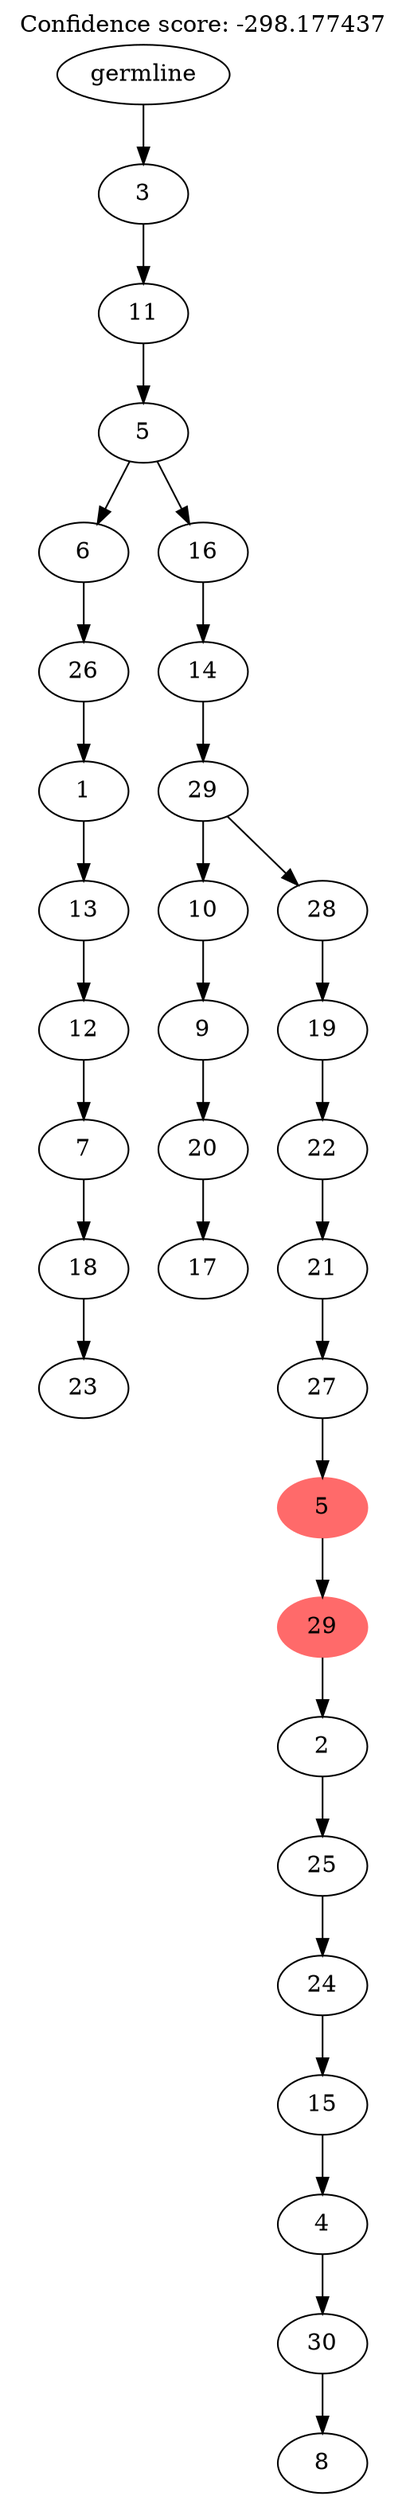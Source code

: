 digraph g {
	"31" -> "32";
	"32" [label="23"];
	"30" -> "31";
	"31" [label="18"];
	"29" -> "30";
	"30" [label="7"];
	"28" -> "29";
	"29" [label="12"];
	"27" -> "28";
	"28" [label="13"];
	"26" -> "27";
	"27" [label="1"];
	"25" -> "26";
	"26" [label="26"];
	"23" -> "24";
	"24" [label="17"];
	"22" -> "23";
	"23" [label="20"];
	"21" -> "22";
	"22" [label="9"];
	"19" -> "20";
	"20" [label="8"];
	"18" -> "19";
	"19" [label="30"];
	"17" -> "18";
	"18" [label="4"];
	"16" -> "17";
	"17" [label="15"];
	"15" -> "16";
	"16" [label="24"];
	"14" -> "15";
	"15" [label="25"];
	"13" -> "14";
	"14" [label="2"];
	"12" -> "13";
	"13" [color=indianred1, style=filled, label="29"];
	"11" -> "12";
	"12" [color=indianred1, style=filled, label="5"];
	"10" -> "11";
	"11" [label="27"];
	"9" -> "10";
	"10" [label="21"];
	"8" -> "9";
	"9" [label="22"];
	"7" -> "8";
	"8" [label="19"];
	"6" -> "7";
	"7" [label="28"];
	"6" -> "21";
	"21" [label="10"];
	"5" -> "6";
	"6" [label="29"];
	"4" -> "5";
	"5" [label="14"];
	"3" -> "4";
	"4" [label="16"];
	"3" -> "25";
	"25" [label="6"];
	"2" -> "3";
	"3" [label="5"];
	"1" -> "2";
	"2" [label="11"];
	"0" -> "1";
	"1" [label="3"];
	"0" [label="germline"];
	labelloc="t";
	label="Confidence score: -298.177437";
}
